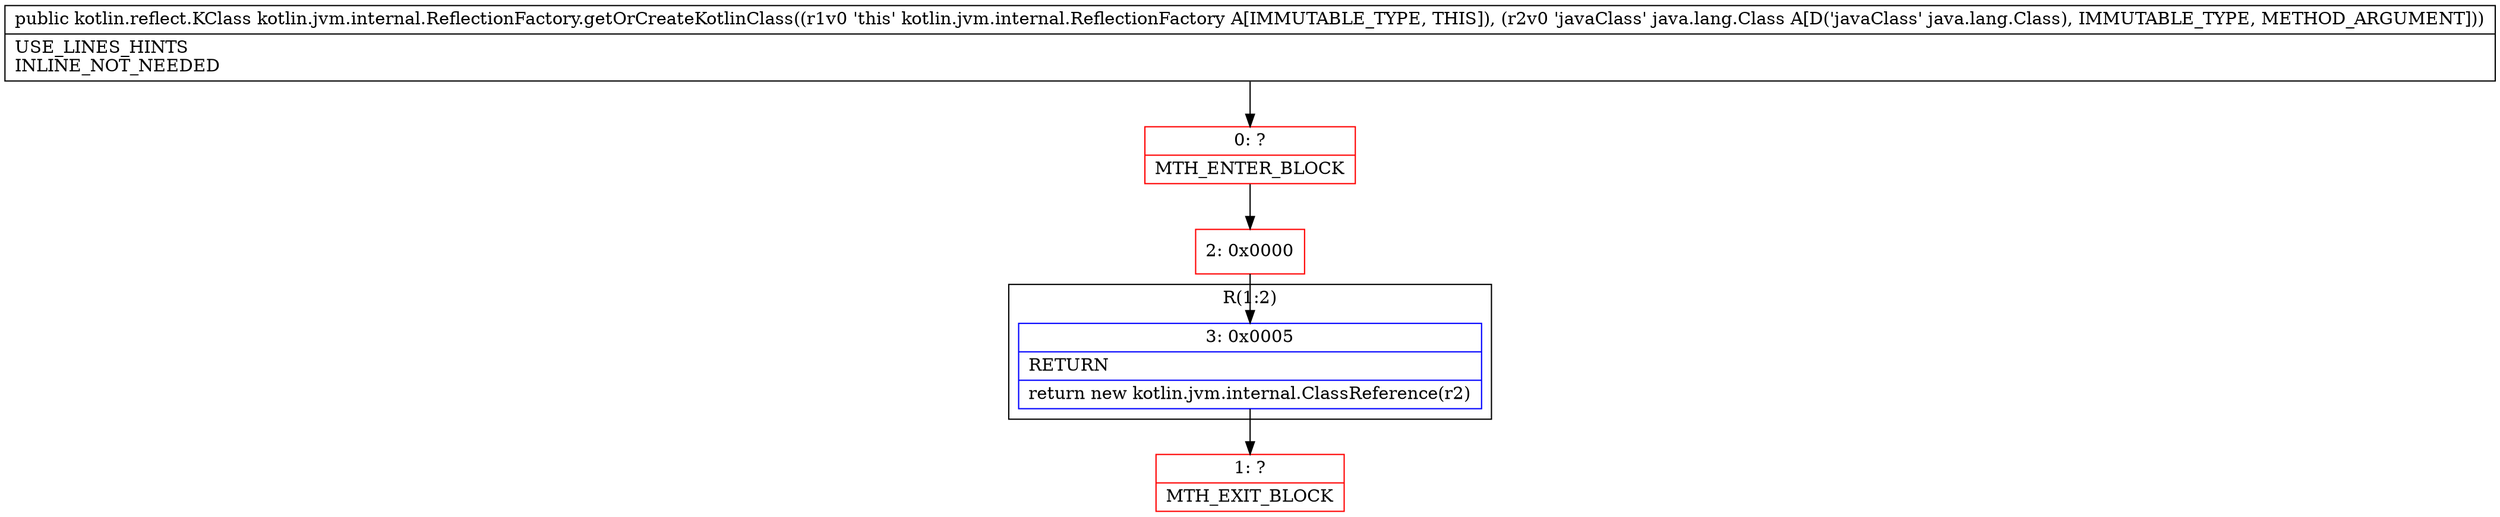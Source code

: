 digraph "CFG forkotlin.jvm.internal.ReflectionFactory.getOrCreateKotlinClass(Ljava\/lang\/Class;)Lkotlin\/reflect\/KClass;" {
subgraph cluster_Region_1292671749 {
label = "R(1:2)";
node [shape=record,color=blue];
Node_3 [shape=record,label="{3\:\ 0x0005|RETURN\l|return new kotlin.jvm.internal.ClassReference(r2)\l}"];
}
Node_0 [shape=record,color=red,label="{0\:\ ?|MTH_ENTER_BLOCK\l}"];
Node_2 [shape=record,color=red,label="{2\:\ 0x0000}"];
Node_1 [shape=record,color=red,label="{1\:\ ?|MTH_EXIT_BLOCK\l}"];
MethodNode[shape=record,label="{public kotlin.reflect.KClass kotlin.jvm.internal.ReflectionFactory.getOrCreateKotlinClass((r1v0 'this' kotlin.jvm.internal.ReflectionFactory A[IMMUTABLE_TYPE, THIS]), (r2v0 'javaClass' java.lang.Class A[D('javaClass' java.lang.Class), IMMUTABLE_TYPE, METHOD_ARGUMENT]))  | USE_LINES_HINTS\lINLINE_NOT_NEEDED\l}"];
MethodNode -> Node_0;Node_3 -> Node_1;
Node_0 -> Node_2;
Node_2 -> Node_3;
}


